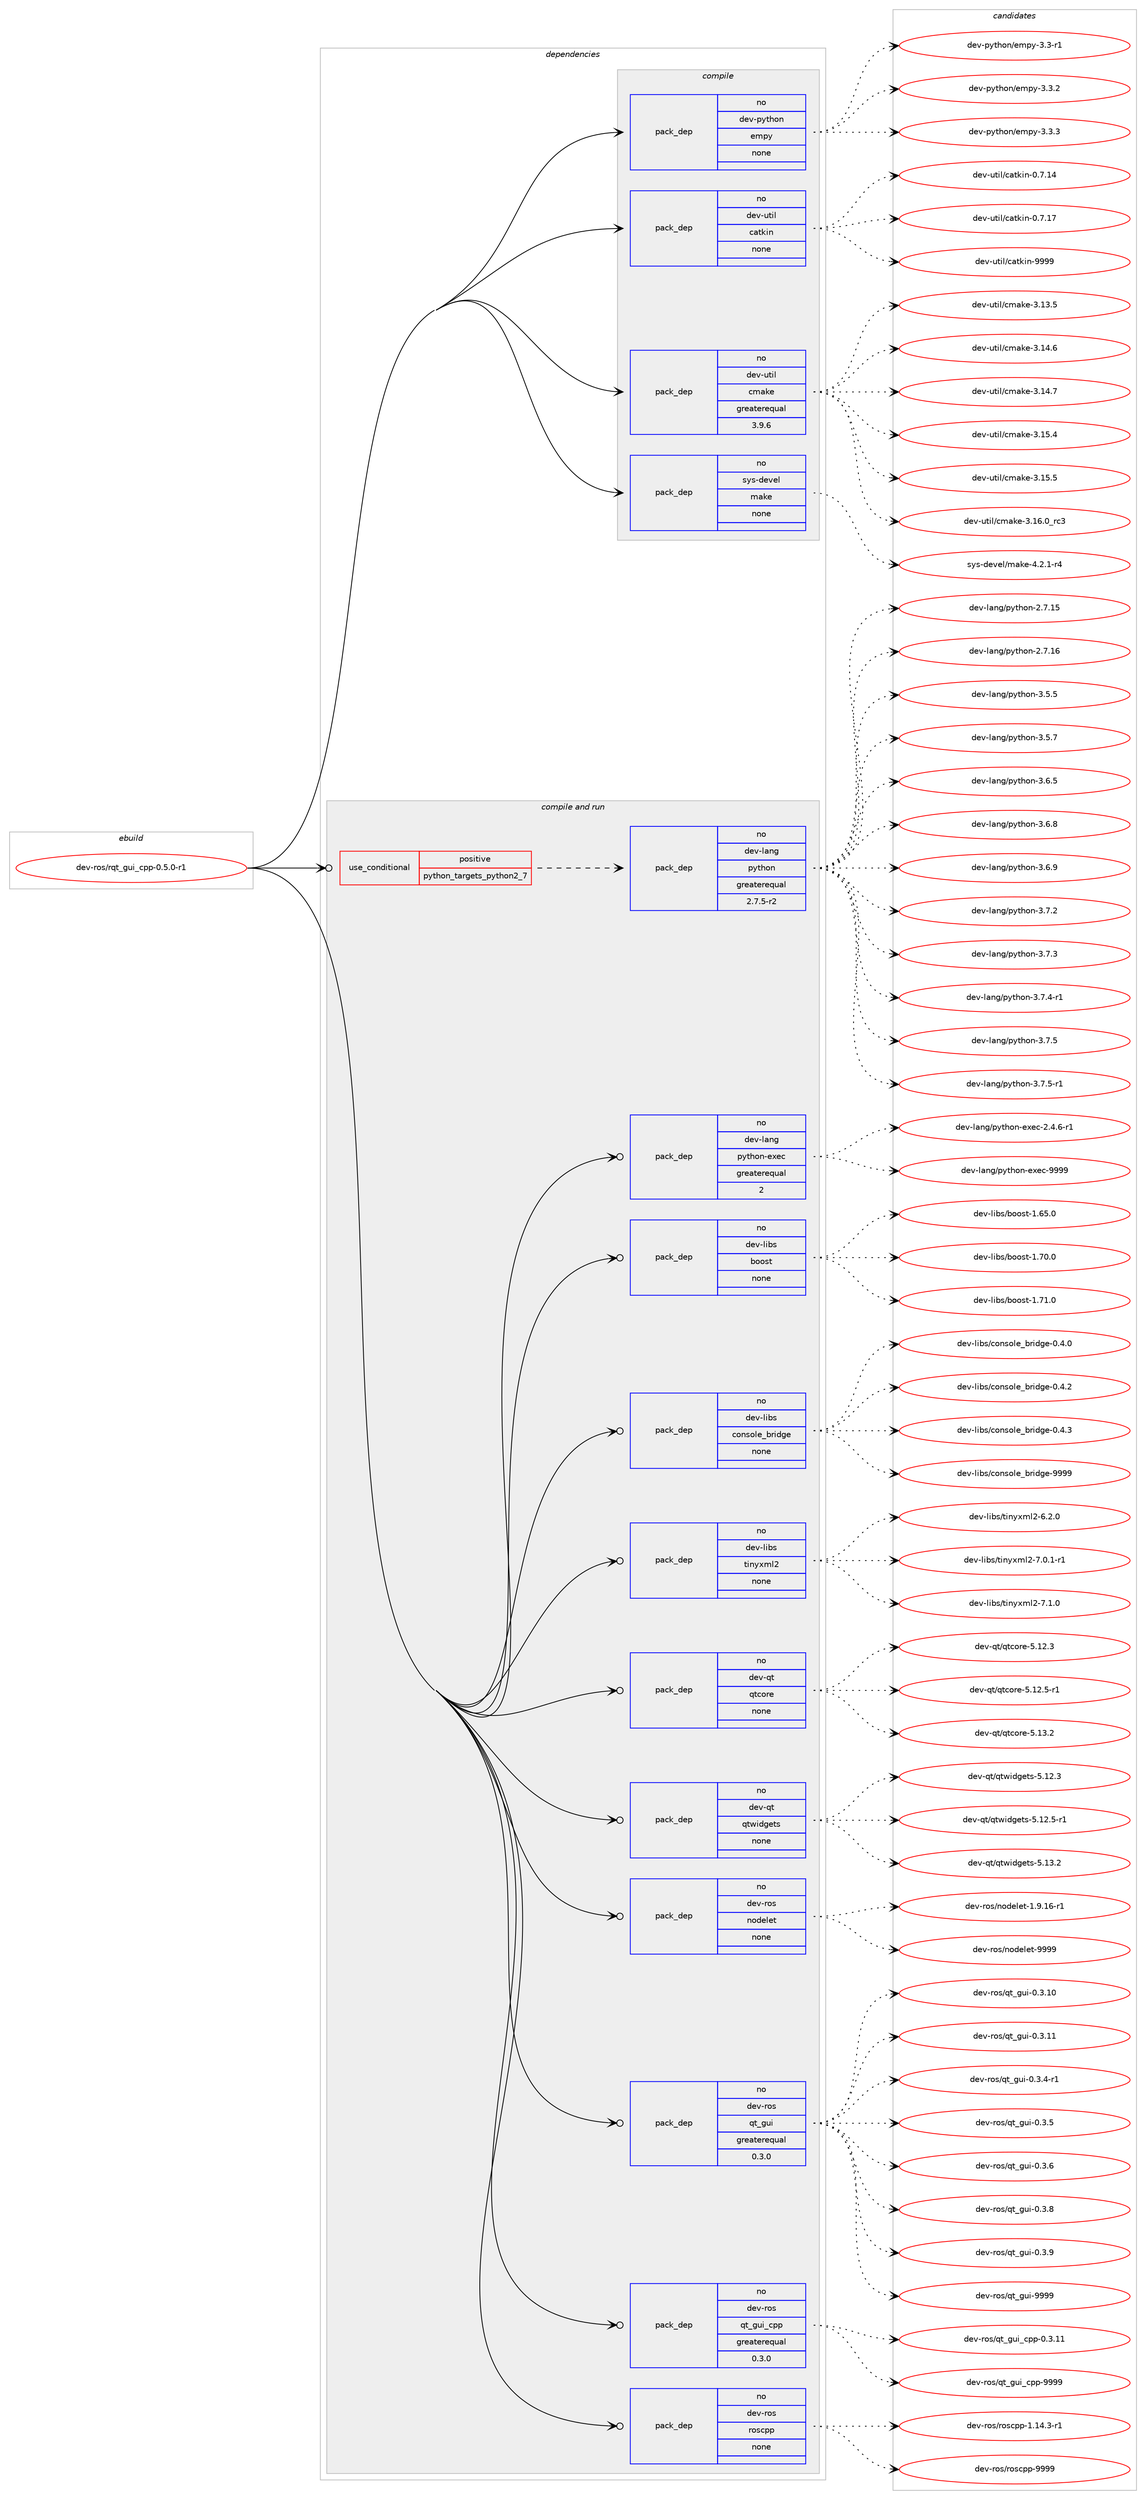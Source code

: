 digraph prolog {

# *************
# Graph options
# *************

newrank=true;
concentrate=true;
compound=true;
graph [rankdir=LR,fontname=Helvetica,fontsize=10,ranksep=1.5];#, ranksep=2.5, nodesep=0.2];
edge  [arrowhead=vee];
node  [fontname=Helvetica,fontsize=10];

# **********
# The ebuild
# **********

subgraph cluster_leftcol {
color=gray;
rank=same;
label=<<i>ebuild</i>>;
id [label="dev-ros/rqt_gui_cpp-0.5.0-r1", color=red, width=4, href="../dev-ros/rqt_gui_cpp-0.5.0-r1.svg"];
}

# ****************
# The dependencies
# ****************

subgraph cluster_midcol {
color=gray;
label=<<i>dependencies</i>>;
subgraph cluster_compile {
fillcolor="#eeeeee";
style=filled;
label=<<i>compile</i>>;
subgraph pack498263 {
dependency665438 [label=<<TABLE BORDER="0" CELLBORDER="1" CELLSPACING="0" CELLPADDING="4" WIDTH="220"><TR><TD ROWSPAN="6" CELLPADDING="30">pack_dep</TD></TR><TR><TD WIDTH="110">no</TD></TR><TR><TD>dev-python</TD></TR><TR><TD>empy</TD></TR><TR><TD>none</TD></TR><TR><TD></TD></TR></TABLE>>, shape=none, color=blue];
}
id:e -> dependency665438:w [weight=20,style="solid",arrowhead="vee"];
subgraph pack498264 {
dependency665439 [label=<<TABLE BORDER="0" CELLBORDER="1" CELLSPACING="0" CELLPADDING="4" WIDTH="220"><TR><TD ROWSPAN="6" CELLPADDING="30">pack_dep</TD></TR><TR><TD WIDTH="110">no</TD></TR><TR><TD>dev-util</TD></TR><TR><TD>catkin</TD></TR><TR><TD>none</TD></TR><TR><TD></TD></TR></TABLE>>, shape=none, color=blue];
}
id:e -> dependency665439:w [weight=20,style="solid",arrowhead="vee"];
subgraph pack498265 {
dependency665440 [label=<<TABLE BORDER="0" CELLBORDER="1" CELLSPACING="0" CELLPADDING="4" WIDTH="220"><TR><TD ROWSPAN="6" CELLPADDING="30">pack_dep</TD></TR><TR><TD WIDTH="110">no</TD></TR><TR><TD>dev-util</TD></TR><TR><TD>cmake</TD></TR><TR><TD>greaterequal</TD></TR><TR><TD>3.9.6</TD></TR></TABLE>>, shape=none, color=blue];
}
id:e -> dependency665440:w [weight=20,style="solid",arrowhead="vee"];
subgraph pack498266 {
dependency665441 [label=<<TABLE BORDER="0" CELLBORDER="1" CELLSPACING="0" CELLPADDING="4" WIDTH="220"><TR><TD ROWSPAN="6" CELLPADDING="30">pack_dep</TD></TR><TR><TD WIDTH="110">no</TD></TR><TR><TD>sys-devel</TD></TR><TR><TD>make</TD></TR><TR><TD>none</TD></TR><TR><TD></TD></TR></TABLE>>, shape=none, color=blue];
}
id:e -> dependency665441:w [weight=20,style="solid",arrowhead="vee"];
}
subgraph cluster_compileandrun {
fillcolor="#eeeeee";
style=filled;
label=<<i>compile and run</i>>;
subgraph cond155269 {
dependency665442 [label=<<TABLE BORDER="0" CELLBORDER="1" CELLSPACING="0" CELLPADDING="4"><TR><TD ROWSPAN="3" CELLPADDING="10">use_conditional</TD></TR><TR><TD>positive</TD></TR><TR><TD>python_targets_python2_7</TD></TR></TABLE>>, shape=none, color=red];
subgraph pack498267 {
dependency665443 [label=<<TABLE BORDER="0" CELLBORDER="1" CELLSPACING="0" CELLPADDING="4" WIDTH="220"><TR><TD ROWSPAN="6" CELLPADDING="30">pack_dep</TD></TR><TR><TD WIDTH="110">no</TD></TR><TR><TD>dev-lang</TD></TR><TR><TD>python</TD></TR><TR><TD>greaterequal</TD></TR><TR><TD>2.7.5-r2</TD></TR></TABLE>>, shape=none, color=blue];
}
dependency665442:e -> dependency665443:w [weight=20,style="dashed",arrowhead="vee"];
}
id:e -> dependency665442:w [weight=20,style="solid",arrowhead="odotvee"];
subgraph pack498268 {
dependency665444 [label=<<TABLE BORDER="0" CELLBORDER="1" CELLSPACING="0" CELLPADDING="4" WIDTH="220"><TR><TD ROWSPAN="6" CELLPADDING="30">pack_dep</TD></TR><TR><TD WIDTH="110">no</TD></TR><TR><TD>dev-lang</TD></TR><TR><TD>python-exec</TD></TR><TR><TD>greaterequal</TD></TR><TR><TD>2</TD></TR></TABLE>>, shape=none, color=blue];
}
id:e -> dependency665444:w [weight=20,style="solid",arrowhead="odotvee"];
subgraph pack498269 {
dependency665445 [label=<<TABLE BORDER="0" CELLBORDER="1" CELLSPACING="0" CELLPADDING="4" WIDTH="220"><TR><TD ROWSPAN="6" CELLPADDING="30">pack_dep</TD></TR><TR><TD WIDTH="110">no</TD></TR><TR><TD>dev-libs</TD></TR><TR><TD>boost</TD></TR><TR><TD>none</TD></TR><TR><TD></TD></TR></TABLE>>, shape=none, color=blue];
}
id:e -> dependency665445:w [weight=20,style="solid",arrowhead="odotvee"];
subgraph pack498270 {
dependency665446 [label=<<TABLE BORDER="0" CELLBORDER="1" CELLSPACING="0" CELLPADDING="4" WIDTH="220"><TR><TD ROWSPAN="6" CELLPADDING="30">pack_dep</TD></TR><TR><TD WIDTH="110">no</TD></TR><TR><TD>dev-libs</TD></TR><TR><TD>console_bridge</TD></TR><TR><TD>none</TD></TR><TR><TD></TD></TR></TABLE>>, shape=none, color=blue];
}
id:e -> dependency665446:w [weight=20,style="solid",arrowhead="odotvee"];
subgraph pack498271 {
dependency665447 [label=<<TABLE BORDER="0" CELLBORDER="1" CELLSPACING="0" CELLPADDING="4" WIDTH="220"><TR><TD ROWSPAN="6" CELLPADDING="30">pack_dep</TD></TR><TR><TD WIDTH="110">no</TD></TR><TR><TD>dev-libs</TD></TR><TR><TD>tinyxml2</TD></TR><TR><TD>none</TD></TR><TR><TD></TD></TR></TABLE>>, shape=none, color=blue];
}
id:e -> dependency665447:w [weight=20,style="solid",arrowhead="odotvee"];
subgraph pack498272 {
dependency665448 [label=<<TABLE BORDER="0" CELLBORDER="1" CELLSPACING="0" CELLPADDING="4" WIDTH="220"><TR><TD ROWSPAN="6" CELLPADDING="30">pack_dep</TD></TR><TR><TD WIDTH="110">no</TD></TR><TR><TD>dev-qt</TD></TR><TR><TD>qtcore</TD></TR><TR><TD>none</TD></TR><TR><TD></TD></TR></TABLE>>, shape=none, color=blue];
}
id:e -> dependency665448:w [weight=20,style="solid",arrowhead="odotvee"];
subgraph pack498273 {
dependency665449 [label=<<TABLE BORDER="0" CELLBORDER="1" CELLSPACING="0" CELLPADDING="4" WIDTH="220"><TR><TD ROWSPAN="6" CELLPADDING="30">pack_dep</TD></TR><TR><TD WIDTH="110">no</TD></TR><TR><TD>dev-qt</TD></TR><TR><TD>qtwidgets</TD></TR><TR><TD>none</TD></TR><TR><TD></TD></TR></TABLE>>, shape=none, color=blue];
}
id:e -> dependency665449:w [weight=20,style="solid",arrowhead="odotvee"];
subgraph pack498274 {
dependency665450 [label=<<TABLE BORDER="0" CELLBORDER="1" CELLSPACING="0" CELLPADDING="4" WIDTH="220"><TR><TD ROWSPAN="6" CELLPADDING="30">pack_dep</TD></TR><TR><TD WIDTH="110">no</TD></TR><TR><TD>dev-ros</TD></TR><TR><TD>nodelet</TD></TR><TR><TD>none</TD></TR><TR><TD></TD></TR></TABLE>>, shape=none, color=blue];
}
id:e -> dependency665450:w [weight=20,style="solid",arrowhead="odotvee"];
subgraph pack498275 {
dependency665451 [label=<<TABLE BORDER="0" CELLBORDER="1" CELLSPACING="0" CELLPADDING="4" WIDTH="220"><TR><TD ROWSPAN="6" CELLPADDING="30">pack_dep</TD></TR><TR><TD WIDTH="110">no</TD></TR><TR><TD>dev-ros</TD></TR><TR><TD>qt_gui</TD></TR><TR><TD>greaterequal</TD></TR><TR><TD>0.3.0</TD></TR></TABLE>>, shape=none, color=blue];
}
id:e -> dependency665451:w [weight=20,style="solid",arrowhead="odotvee"];
subgraph pack498276 {
dependency665452 [label=<<TABLE BORDER="0" CELLBORDER="1" CELLSPACING="0" CELLPADDING="4" WIDTH="220"><TR><TD ROWSPAN="6" CELLPADDING="30">pack_dep</TD></TR><TR><TD WIDTH="110">no</TD></TR><TR><TD>dev-ros</TD></TR><TR><TD>qt_gui_cpp</TD></TR><TR><TD>greaterequal</TD></TR><TR><TD>0.3.0</TD></TR></TABLE>>, shape=none, color=blue];
}
id:e -> dependency665452:w [weight=20,style="solid",arrowhead="odotvee"];
subgraph pack498277 {
dependency665453 [label=<<TABLE BORDER="0" CELLBORDER="1" CELLSPACING="0" CELLPADDING="4" WIDTH="220"><TR><TD ROWSPAN="6" CELLPADDING="30">pack_dep</TD></TR><TR><TD WIDTH="110">no</TD></TR><TR><TD>dev-ros</TD></TR><TR><TD>roscpp</TD></TR><TR><TD>none</TD></TR><TR><TD></TD></TR></TABLE>>, shape=none, color=blue];
}
id:e -> dependency665453:w [weight=20,style="solid",arrowhead="odotvee"];
}
subgraph cluster_run {
fillcolor="#eeeeee";
style=filled;
label=<<i>run</i>>;
}
}

# **************
# The candidates
# **************

subgraph cluster_choices {
rank=same;
color=gray;
label=<<i>candidates</i>>;

subgraph choice498263 {
color=black;
nodesep=1;
choice1001011184511212111610411111047101109112121455146514511449 [label="dev-python/empy-3.3-r1", color=red, width=4,href="../dev-python/empy-3.3-r1.svg"];
choice1001011184511212111610411111047101109112121455146514650 [label="dev-python/empy-3.3.2", color=red, width=4,href="../dev-python/empy-3.3.2.svg"];
choice1001011184511212111610411111047101109112121455146514651 [label="dev-python/empy-3.3.3", color=red, width=4,href="../dev-python/empy-3.3.3.svg"];
dependency665438:e -> choice1001011184511212111610411111047101109112121455146514511449:w [style=dotted,weight="100"];
dependency665438:e -> choice1001011184511212111610411111047101109112121455146514650:w [style=dotted,weight="100"];
dependency665438:e -> choice1001011184511212111610411111047101109112121455146514651:w [style=dotted,weight="100"];
}
subgraph choice498264 {
color=black;
nodesep=1;
choice1001011184511711610510847999711610710511045484655464952 [label="dev-util/catkin-0.7.14", color=red, width=4,href="../dev-util/catkin-0.7.14.svg"];
choice1001011184511711610510847999711610710511045484655464955 [label="dev-util/catkin-0.7.17", color=red, width=4,href="../dev-util/catkin-0.7.17.svg"];
choice100101118451171161051084799971161071051104557575757 [label="dev-util/catkin-9999", color=red, width=4,href="../dev-util/catkin-9999.svg"];
dependency665439:e -> choice1001011184511711610510847999711610710511045484655464952:w [style=dotted,weight="100"];
dependency665439:e -> choice1001011184511711610510847999711610710511045484655464955:w [style=dotted,weight="100"];
dependency665439:e -> choice100101118451171161051084799971161071051104557575757:w [style=dotted,weight="100"];
}
subgraph choice498265 {
color=black;
nodesep=1;
choice1001011184511711610510847991099710710145514649514653 [label="dev-util/cmake-3.13.5", color=red, width=4,href="../dev-util/cmake-3.13.5.svg"];
choice1001011184511711610510847991099710710145514649524654 [label="dev-util/cmake-3.14.6", color=red, width=4,href="../dev-util/cmake-3.14.6.svg"];
choice1001011184511711610510847991099710710145514649524655 [label="dev-util/cmake-3.14.7", color=red, width=4,href="../dev-util/cmake-3.14.7.svg"];
choice1001011184511711610510847991099710710145514649534652 [label="dev-util/cmake-3.15.4", color=red, width=4,href="../dev-util/cmake-3.15.4.svg"];
choice1001011184511711610510847991099710710145514649534653 [label="dev-util/cmake-3.15.5", color=red, width=4,href="../dev-util/cmake-3.15.5.svg"];
choice1001011184511711610510847991099710710145514649544648951149951 [label="dev-util/cmake-3.16.0_rc3", color=red, width=4,href="../dev-util/cmake-3.16.0_rc3.svg"];
dependency665440:e -> choice1001011184511711610510847991099710710145514649514653:w [style=dotted,weight="100"];
dependency665440:e -> choice1001011184511711610510847991099710710145514649524654:w [style=dotted,weight="100"];
dependency665440:e -> choice1001011184511711610510847991099710710145514649524655:w [style=dotted,weight="100"];
dependency665440:e -> choice1001011184511711610510847991099710710145514649534652:w [style=dotted,weight="100"];
dependency665440:e -> choice1001011184511711610510847991099710710145514649534653:w [style=dotted,weight="100"];
dependency665440:e -> choice1001011184511711610510847991099710710145514649544648951149951:w [style=dotted,weight="100"];
}
subgraph choice498266 {
color=black;
nodesep=1;
choice1151211154510010111810110847109971071014552465046494511452 [label="sys-devel/make-4.2.1-r4", color=red, width=4,href="../sys-devel/make-4.2.1-r4.svg"];
dependency665441:e -> choice1151211154510010111810110847109971071014552465046494511452:w [style=dotted,weight="100"];
}
subgraph choice498267 {
color=black;
nodesep=1;
choice10010111845108971101034711212111610411111045504655464953 [label="dev-lang/python-2.7.15", color=red, width=4,href="../dev-lang/python-2.7.15.svg"];
choice10010111845108971101034711212111610411111045504655464954 [label="dev-lang/python-2.7.16", color=red, width=4,href="../dev-lang/python-2.7.16.svg"];
choice100101118451089711010347112121116104111110455146534653 [label="dev-lang/python-3.5.5", color=red, width=4,href="../dev-lang/python-3.5.5.svg"];
choice100101118451089711010347112121116104111110455146534655 [label="dev-lang/python-3.5.7", color=red, width=4,href="../dev-lang/python-3.5.7.svg"];
choice100101118451089711010347112121116104111110455146544653 [label="dev-lang/python-3.6.5", color=red, width=4,href="../dev-lang/python-3.6.5.svg"];
choice100101118451089711010347112121116104111110455146544656 [label="dev-lang/python-3.6.8", color=red, width=4,href="../dev-lang/python-3.6.8.svg"];
choice100101118451089711010347112121116104111110455146544657 [label="dev-lang/python-3.6.9", color=red, width=4,href="../dev-lang/python-3.6.9.svg"];
choice100101118451089711010347112121116104111110455146554650 [label="dev-lang/python-3.7.2", color=red, width=4,href="../dev-lang/python-3.7.2.svg"];
choice100101118451089711010347112121116104111110455146554651 [label="dev-lang/python-3.7.3", color=red, width=4,href="../dev-lang/python-3.7.3.svg"];
choice1001011184510897110103471121211161041111104551465546524511449 [label="dev-lang/python-3.7.4-r1", color=red, width=4,href="../dev-lang/python-3.7.4-r1.svg"];
choice100101118451089711010347112121116104111110455146554653 [label="dev-lang/python-3.7.5", color=red, width=4,href="../dev-lang/python-3.7.5.svg"];
choice1001011184510897110103471121211161041111104551465546534511449 [label="dev-lang/python-3.7.5-r1", color=red, width=4,href="../dev-lang/python-3.7.5-r1.svg"];
dependency665443:e -> choice10010111845108971101034711212111610411111045504655464953:w [style=dotted,weight="100"];
dependency665443:e -> choice10010111845108971101034711212111610411111045504655464954:w [style=dotted,weight="100"];
dependency665443:e -> choice100101118451089711010347112121116104111110455146534653:w [style=dotted,weight="100"];
dependency665443:e -> choice100101118451089711010347112121116104111110455146534655:w [style=dotted,weight="100"];
dependency665443:e -> choice100101118451089711010347112121116104111110455146544653:w [style=dotted,weight="100"];
dependency665443:e -> choice100101118451089711010347112121116104111110455146544656:w [style=dotted,weight="100"];
dependency665443:e -> choice100101118451089711010347112121116104111110455146544657:w [style=dotted,weight="100"];
dependency665443:e -> choice100101118451089711010347112121116104111110455146554650:w [style=dotted,weight="100"];
dependency665443:e -> choice100101118451089711010347112121116104111110455146554651:w [style=dotted,weight="100"];
dependency665443:e -> choice1001011184510897110103471121211161041111104551465546524511449:w [style=dotted,weight="100"];
dependency665443:e -> choice100101118451089711010347112121116104111110455146554653:w [style=dotted,weight="100"];
dependency665443:e -> choice1001011184510897110103471121211161041111104551465546534511449:w [style=dotted,weight="100"];
}
subgraph choice498268 {
color=black;
nodesep=1;
choice10010111845108971101034711212111610411111045101120101994550465246544511449 [label="dev-lang/python-exec-2.4.6-r1", color=red, width=4,href="../dev-lang/python-exec-2.4.6-r1.svg"];
choice10010111845108971101034711212111610411111045101120101994557575757 [label="dev-lang/python-exec-9999", color=red, width=4,href="../dev-lang/python-exec-9999.svg"];
dependency665444:e -> choice10010111845108971101034711212111610411111045101120101994550465246544511449:w [style=dotted,weight="100"];
dependency665444:e -> choice10010111845108971101034711212111610411111045101120101994557575757:w [style=dotted,weight="100"];
}
subgraph choice498269 {
color=black;
nodesep=1;
choice1001011184510810598115479811111111511645494654534648 [label="dev-libs/boost-1.65.0", color=red, width=4,href="../dev-libs/boost-1.65.0.svg"];
choice1001011184510810598115479811111111511645494655484648 [label="dev-libs/boost-1.70.0", color=red, width=4,href="../dev-libs/boost-1.70.0.svg"];
choice1001011184510810598115479811111111511645494655494648 [label="dev-libs/boost-1.71.0", color=red, width=4,href="../dev-libs/boost-1.71.0.svg"];
dependency665445:e -> choice1001011184510810598115479811111111511645494654534648:w [style=dotted,weight="100"];
dependency665445:e -> choice1001011184510810598115479811111111511645494655484648:w [style=dotted,weight="100"];
dependency665445:e -> choice1001011184510810598115479811111111511645494655494648:w [style=dotted,weight="100"];
}
subgraph choice498270 {
color=black;
nodesep=1;
choice100101118451081059811547991111101151111081019598114105100103101454846524648 [label="dev-libs/console_bridge-0.4.0", color=red, width=4,href="../dev-libs/console_bridge-0.4.0.svg"];
choice100101118451081059811547991111101151111081019598114105100103101454846524650 [label="dev-libs/console_bridge-0.4.2", color=red, width=4,href="../dev-libs/console_bridge-0.4.2.svg"];
choice100101118451081059811547991111101151111081019598114105100103101454846524651 [label="dev-libs/console_bridge-0.4.3", color=red, width=4,href="../dev-libs/console_bridge-0.4.3.svg"];
choice1001011184510810598115479911111011511110810195981141051001031014557575757 [label="dev-libs/console_bridge-9999", color=red, width=4,href="../dev-libs/console_bridge-9999.svg"];
dependency665446:e -> choice100101118451081059811547991111101151111081019598114105100103101454846524648:w [style=dotted,weight="100"];
dependency665446:e -> choice100101118451081059811547991111101151111081019598114105100103101454846524650:w [style=dotted,weight="100"];
dependency665446:e -> choice100101118451081059811547991111101151111081019598114105100103101454846524651:w [style=dotted,weight="100"];
dependency665446:e -> choice1001011184510810598115479911111011511110810195981141051001031014557575757:w [style=dotted,weight="100"];
}
subgraph choice498271 {
color=black;
nodesep=1;
choice10010111845108105981154711610511012112010910850455446504648 [label="dev-libs/tinyxml2-6.2.0", color=red, width=4,href="../dev-libs/tinyxml2-6.2.0.svg"];
choice100101118451081059811547116105110121120109108504555464846494511449 [label="dev-libs/tinyxml2-7.0.1-r1", color=red, width=4,href="../dev-libs/tinyxml2-7.0.1-r1.svg"];
choice10010111845108105981154711610511012112010910850455546494648 [label="dev-libs/tinyxml2-7.1.0", color=red, width=4,href="../dev-libs/tinyxml2-7.1.0.svg"];
dependency665447:e -> choice10010111845108105981154711610511012112010910850455446504648:w [style=dotted,weight="100"];
dependency665447:e -> choice100101118451081059811547116105110121120109108504555464846494511449:w [style=dotted,weight="100"];
dependency665447:e -> choice10010111845108105981154711610511012112010910850455546494648:w [style=dotted,weight="100"];
}
subgraph choice498272 {
color=black;
nodesep=1;
choice10010111845113116471131169911111410145534649504651 [label="dev-qt/qtcore-5.12.3", color=red, width=4,href="../dev-qt/qtcore-5.12.3.svg"];
choice100101118451131164711311699111114101455346495046534511449 [label="dev-qt/qtcore-5.12.5-r1", color=red, width=4,href="../dev-qt/qtcore-5.12.5-r1.svg"];
choice10010111845113116471131169911111410145534649514650 [label="dev-qt/qtcore-5.13.2", color=red, width=4,href="../dev-qt/qtcore-5.13.2.svg"];
dependency665448:e -> choice10010111845113116471131169911111410145534649504651:w [style=dotted,weight="100"];
dependency665448:e -> choice100101118451131164711311699111114101455346495046534511449:w [style=dotted,weight="100"];
dependency665448:e -> choice10010111845113116471131169911111410145534649514650:w [style=dotted,weight="100"];
}
subgraph choice498273 {
color=black;
nodesep=1;
choice100101118451131164711311611910510010310111611545534649504651 [label="dev-qt/qtwidgets-5.12.3", color=red, width=4,href="../dev-qt/qtwidgets-5.12.3.svg"];
choice1001011184511311647113116119105100103101116115455346495046534511449 [label="dev-qt/qtwidgets-5.12.5-r1", color=red, width=4,href="../dev-qt/qtwidgets-5.12.5-r1.svg"];
choice100101118451131164711311611910510010310111611545534649514650 [label="dev-qt/qtwidgets-5.13.2", color=red, width=4,href="../dev-qt/qtwidgets-5.13.2.svg"];
dependency665449:e -> choice100101118451131164711311611910510010310111611545534649504651:w [style=dotted,weight="100"];
dependency665449:e -> choice1001011184511311647113116119105100103101116115455346495046534511449:w [style=dotted,weight="100"];
dependency665449:e -> choice100101118451131164711311611910510010310111611545534649514650:w [style=dotted,weight="100"];
}
subgraph choice498274 {
color=black;
nodesep=1;
choice1001011184511411111547110111100101108101116454946574649544511449 [label="dev-ros/nodelet-1.9.16-r1", color=red, width=4,href="../dev-ros/nodelet-1.9.16-r1.svg"];
choice10010111845114111115471101111001011081011164557575757 [label="dev-ros/nodelet-9999", color=red, width=4,href="../dev-ros/nodelet-9999.svg"];
dependency665450:e -> choice1001011184511411111547110111100101108101116454946574649544511449:w [style=dotted,weight="100"];
dependency665450:e -> choice10010111845114111115471101111001011081011164557575757:w [style=dotted,weight="100"];
}
subgraph choice498275 {
color=black;
nodesep=1;
choice10010111845114111115471131169510311710545484651464948 [label="dev-ros/qt_gui-0.3.10", color=red, width=4,href="../dev-ros/qt_gui-0.3.10.svg"];
choice10010111845114111115471131169510311710545484651464949 [label="dev-ros/qt_gui-0.3.11", color=red, width=4,href="../dev-ros/qt_gui-0.3.11.svg"];
choice1001011184511411111547113116951031171054548465146524511449 [label="dev-ros/qt_gui-0.3.4-r1", color=red, width=4,href="../dev-ros/qt_gui-0.3.4-r1.svg"];
choice100101118451141111154711311695103117105454846514653 [label="dev-ros/qt_gui-0.3.5", color=red, width=4,href="../dev-ros/qt_gui-0.3.5.svg"];
choice100101118451141111154711311695103117105454846514654 [label="dev-ros/qt_gui-0.3.6", color=red, width=4,href="../dev-ros/qt_gui-0.3.6.svg"];
choice100101118451141111154711311695103117105454846514656 [label="dev-ros/qt_gui-0.3.8", color=red, width=4,href="../dev-ros/qt_gui-0.3.8.svg"];
choice100101118451141111154711311695103117105454846514657 [label="dev-ros/qt_gui-0.3.9", color=red, width=4,href="../dev-ros/qt_gui-0.3.9.svg"];
choice1001011184511411111547113116951031171054557575757 [label="dev-ros/qt_gui-9999", color=red, width=4,href="../dev-ros/qt_gui-9999.svg"];
dependency665451:e -> choice10010111845114111115471131169510311710545484651464948:w [style=dotted,weight="100"];
dependency665451:e -> choice10010111845114111115471131169510311710545484651464949:w [style=dotted,weight="100"];
dependency665451:e -> choice1001011184511411111547113116951031171054548465146524511449:w [style=dotted,weight="100"];
dependency665451:e -> choice100101118451141111154711311695103117105454846514653:w [style=dotted,weight="100"];
dependency665451:e -> choice100101118451141111154711311695103117105454846514654:w [style=dotted,weight="100"];
dependency665451:e -> choice100101118451141111154711311695103117105454846514656:w [style=dotted,weight="100"];
dependency665451:e -> choice100101118451141111154711311695103117105454846514657:w [style=dotted,weight="100"];
dependency665451:e -> choice1001011184511411111547113116951031171054557575757:w [style=dotted,weight="100"];
}
subgraph choice498276 {
color=black;
nodesep=1;
choice100101118451141111154711311695103117105959911211245484651464949 [label="dev-ros/qt_gui_cpp-0.3.11", color=red, width=4,href="../dev-ros/qt_gui_cpp-0.3.11.svg"];
choice10010111845114111115471131169510311710595991121124557575757 [label="dev-ros/qt_gui_cpp-9999", color=red, width=4,href="../dev-ros/qt_gui_cpp-9999.svg"];
dependency665452:e -> choice100101118451141111154711311695103117105959911211245484651464949:w [style=dotted,weight="100"];
dependency665452:e -> choice10010111845114111115471131169510311710595991121124557575757:w [style=dotted,weight="100"];
}
subgraph choice498277 {
color=black;
nodesep=1;
choice100101118451141111154711411111599112112454946495246514511449 [label="dev-ros/roscpp-1.14.3-r1", color=red, width=4,href="../dev-ros/roscpp-1.14.3-r1.svg"];
choice1001011184511411111547114111115991121124557575757 [label="dev-ros/roscpp-9999", color=red, width=4,href="../dev-ros/roscpp-9999.svg"];
dependency665453:e -> choice100101118451141111154711411111599112112454946495246514511449:w [style=dotted,weight="100"];
dependency665453:e -> choice1001011184511411111547114111115991121124557575757:w [style=dotted,weight="100"];
}
}

}
